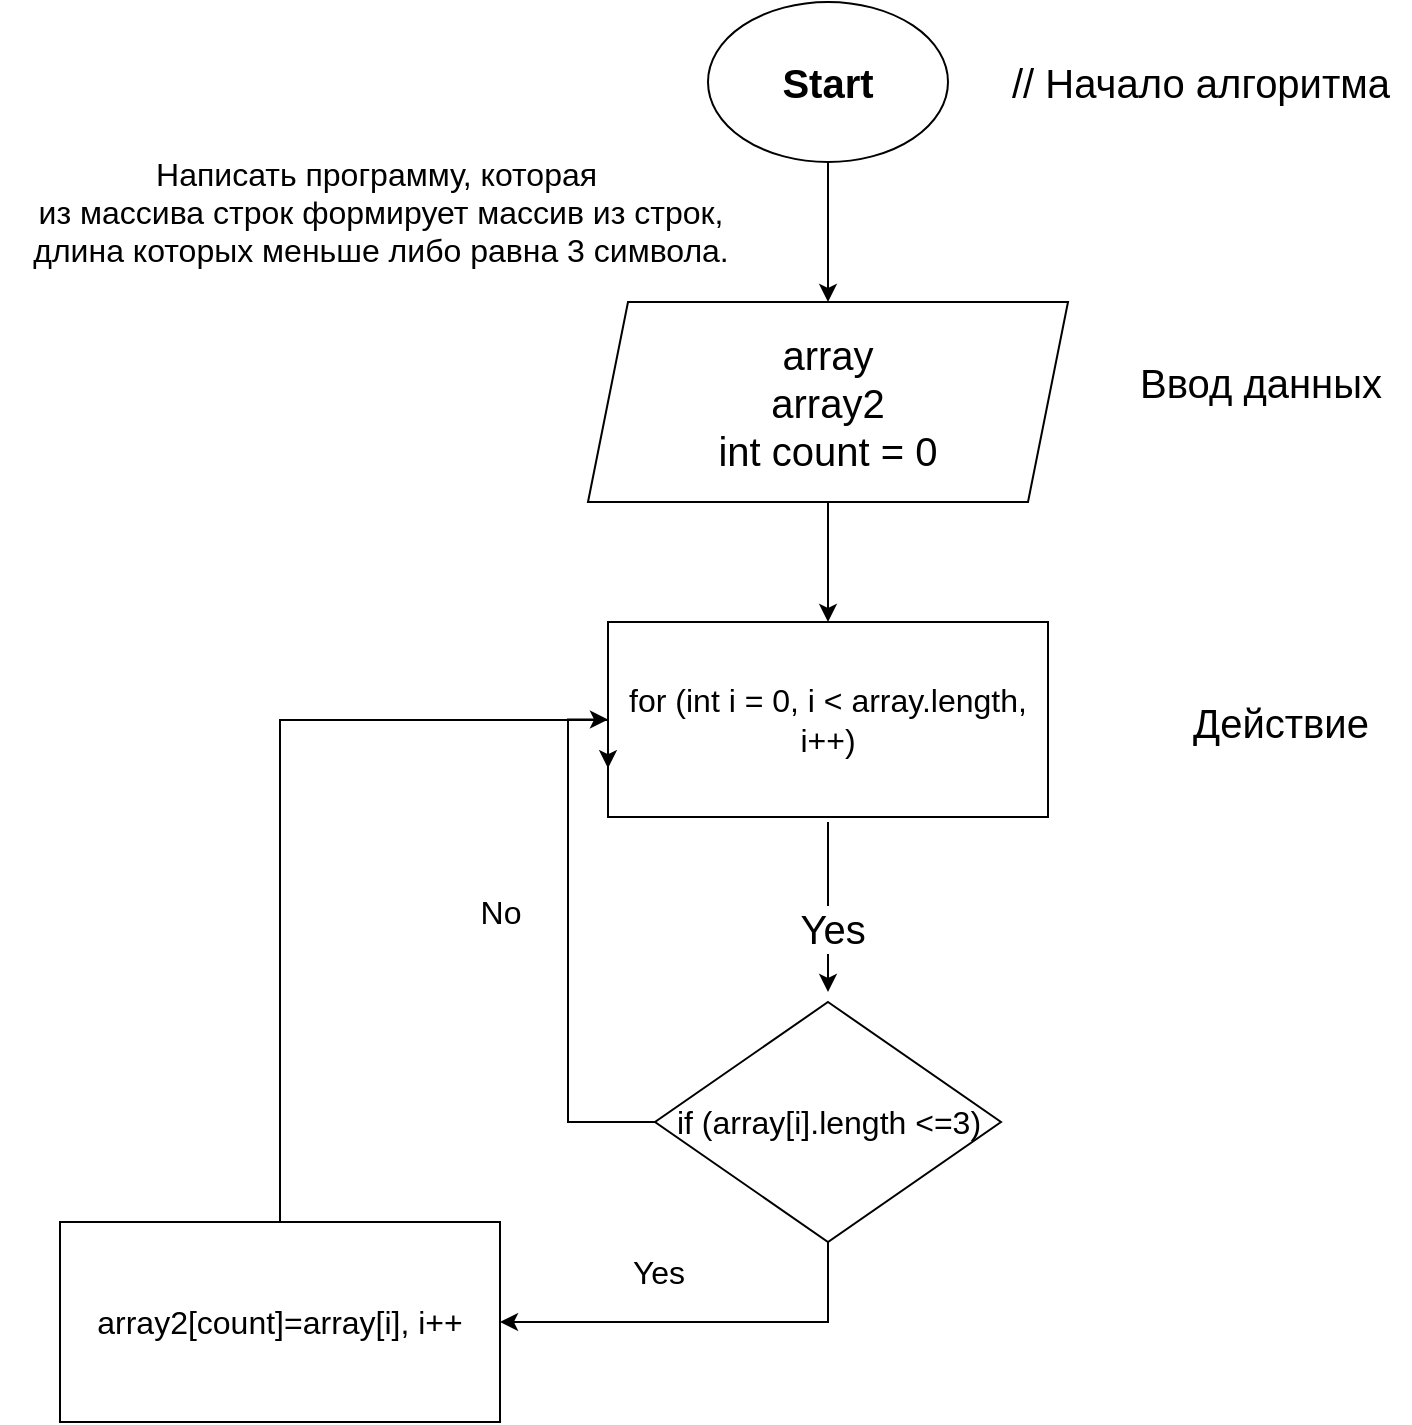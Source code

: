 <mxfile version="20.8.16" type="device"><diagram id="Dv1Wh_LcBZEUN8g8Qlw5" name="Page-1"><mxGraphModel dx="1036" dy="614" grid="1" gridSize="10" guides="1" tooltips="1" connect="1" arrows="1" fold="1" page="1" pageScale="1" pageWidth="827" pageHeight="1169" math="0" shadow="0"><root><mxCell id="0"/><mxCell id="1" parent="0"/><mxCell id="tKRWwGkfrYQoFNACGqhD-4" value="" style="edgeStyle=orthogonalEdgeStyle;rounded=0;orthogonalLoop=1;jettySize=auto;html=1;fontSize=20;" parent="1" source="tKRWwGkfrYQoFNACGqhD-1" target="tKRWwGkfrYQoFNACGqhD-3" edge="1"><mxGeometry relative="1" as="geometry"/></mxCell><mxCell id="tKRWwGkfrYQoFNACGqhD-1" value="&lt;b&gt;&lt;font style=&quot;font-size: 20px;&quot;&gt;Start&lt;/font&gt;&lt;/b&gt;" style="ellipse;whiteSpace=wrap;html=1;" parent="1" vertex="1"><mxGeometry x="354" width="120" height="80" as="geometry"/></mxCell><mxCell id="tKRWwGkfrYQoFNACGqhD-9" value="" style="edgeStyle=orthogonalEdgeStyle;rounded=0;orthogonalLoop=1;jettySize=auto;html=1;fontSize=20;entryX=0.5;entryY=0;entryDx=0;entryDy=0;" parent="1" source="tKRWwGkfrYQoFNACGqhD-3" target="bTFmFFnLSf8ka5t8anVc-4" edge="1"><mxGeometry relative="1" as="geometry"><mxPoint x="414" y="300" as="targetPoint"/></mxGeometry></mxCell><mxCell id="tKRWwGkfrYQoFNACGqhD-3" value="array&lt;br&gt;array2&lt;br&gt;int count = 0" style="shape=parallelogram;perimeter=parallelogramPerimeter;whiteSpace=wrap;html=1;fixedSize=1;fontSize=20;" parent="1" vertex="1"><mxGeometry x="294" y="150" width="240" height="100" as="geometry"/></mxCell><mxCell id="tKRWwGkfrYQoFNACGqhD-6" value="// Начало алгоритма" style="text;html=1;align=center;verticalAlign=middle;resizable=0;points=[];autosize=1;strokeColor=none;fillColor=none;fontSize=20;" parent="1" vertex="1"><mxGeometry x="495" y="20" width="210" height="40" as="geometry"/></mxCell><mxCell id="tKRWwGkfrYQoFNACGqhD-7" value="Ввод данных" style="text;html=1;align=center;verticalAlign=middle;resizable=0;points=[];autosize=1;strokeColor=none;fillColor=none;fontSize=20;" parent="1" vertex="1"><mxGeometry x="560" y="170" width="140" height="40" as="geometry"/></mxCell><mxCell id="tKRWwGkfrYQoFNACGqhD-12" value="" style="edgeStyle=orthogonalEdgeStyle;rounded=0;orthogonalLoop=1;jettySize=auto;html=1;fontSize=20;" parent="1" edge="1"><mxGeometry relative="1" as="geometry"><mxPoint x="414" y="410" as="sourcePoint"/><mxPoint x="414" y="495" as="targetPoint"/></mxGeometry></mxCell><mxCell id="tKRWwGkfrYQoFNACGqhD-13" value="Yes" style="edgeLabel;html=1;align=center;verticalAlign=middle;resizable=0;points=[];fontSize=20;" parent="tKRWwGkfrYQoFNACGqhD-12" vertex="1" connectable="0"><mxGeometry x="0.252" y="2" relative="1" as="geometry"><mxPoint as="offset"/></mxGeometry></mxCell><mxCell id="tKRWwGkfrYQoFNACGqhD-10" value="&lt;div style=&quot;font-size: 16px;&quot;&gt;&lt;font style=&quot;font-size: 16px;&quot;&gt;Написать программу, которая&amp;nbsp;&lt;/font&gt;&lt;/div&gt;&lt;div style=&quot;font-size: 16px;&quot;&gt;&lt;font style=&quot;font-size: 16px;&quot;&gt;из массива строк формирует массив из строк,&lt;/font&gt;&lt;/div&gt;&lt;div style=&quot;font-size: 16px;&quot;&gt;&lt;font style=&quot;font-size: 16px;&quot;&gt;&amp;nbsp;длина которых меньше либо равна 3 символа.&amp;nbsp;&lt;/font&gt;&lt;br&gt;&lt;/div&gt;" style="text;html=1;align=center;verticalAlign=middle;resizable=0;points=[];autosize=1;strokeColor=none;fillColor=none;fontSize=20;" parent="1" vertex="1"><mxGeometry y="70" width="380" height="70" as="geometry"/></mxCell><mxCell id="tKRWwGkfrYQoFNACGqhD-14" value="Действие" style="text;html=1;align=center;verticalAlign=middle;resizable=0;points=[];autosize=1;strokeColor=none;fillColor=none;fontSize=20;" parent="1" vertex="1"><mxGeometry x="585" y="340" width="110" height="40" as="geometry"/></mxCell><mxCell id="bTFmFFnLSf8ka5t8anVc-5" style="edgeStyle=orthogonalEdgeStyle;rounded=0;orthogonalLoop=1;jettySize=auto;html=1;fontSize=16;entryX=0;entryY=0.5;entryDx=0;entryDy=0;" edge="1" parent="1" source="bTFmFFnLSf8ka5t8anVc-1" target="bTFmFFnLSf8ka5t8anVc-4"><mxGeometry relative="1" as="geometry"><mxPoint x="200" y="350" as="targetPoint"/><Array as="points"><mxPoint x="284" y="560"/><mxPoint x="284" y="359"/></Array></mxGeometry></mxCell><mxCell id="bTFmFFnLSf8ka5t8anVc-13" style="edgeStyle=orthogonalEdgeStyle;rounded=0;orthogonalLoop=1;jettySize=auto;html=1;exitX=0.5;exitY=1;exitDx=0;exitDy=0;entryX=1;entryY=0.5;entryDx=0;entryDy=0;fontSize=16;" edge="1" parent="1" source="bTFmFFnLSf8ka5t8anVc-1" target="bTFmFFnLSf8ka5t8anVc-12"><mxGeometry relative="1" as="geometry"/></mxCell><mxCell id="bTFmFFnLSf8ka5t8anVc-1" value="if (array[i].length &amp;lt;=3)" style="rhombus;whiteSpace=wrap;html=1;fontSize=16;" vertex="1" parent="1"><mxGeometry x="327.5" y="500" width="173" height="120" as="geometry"/></mxCell><mxCell id="bTFmFFnLSf8ka5t8anVc-4" value="for (int i = 0, i &amp;lt; array.length,&lt;br&gt;i++)" style="rounded=0;whiteSpace=wrap;html=1;fontSize=16;" vertex="1" parent="1"><mxGeometry x="304" y="310" width="220" height="97.5" as="geometry"/></mxCell><mxCell id="bTFmFFnLSf8ka5t8anVc-11" value="No" style="text;html=1;align=center;verticalAlign=middle;resizable=0;points=[];autosize=1;strokeColor=none;fillColor=none;fontSize=16;" vertex="1" parent="1"><mxGeometry x="230" y="440" width="40" height="30" as="geometry"/></mxCell><mxCell id="bTFmFFnLSf8ka5t8anVc-15" style="edgeStyle=orthogonalEdgeStyle;rounded=0;orthogonalLoop=1;jettySize=auto;html=1;entryX=0;entryY=0.75;entryDx=0;entryDy=0;fontSize=16;" edge="1" parent="1" source="bTFmFFnLSf8ka5t8anVc-12" target="bTFmFFnLSf8ka5t8anVc-4"><mxGeometry relative="1" as="geometry"><Array as="points"><mxPoint x="140" y="359"/><mxPoint x="304" y="359"/></Array></mxGeometry></mxCell><mxCell id="bTFmFFnLSf8ka5t8anVc-12" value="array2[count]=array[i], i++" style="rounded=0;whiteSpace=wrap;html=1;fontSize=16;" vertex="1" parent="1"><mxGeometry x="30" y="610" width="220" height="100" as="geometry"/></mxCell><mxCell id="bTFmFFnLSf8ka5t8anVc-14" value="Yes" style="text;html=1;align=center;verticalAlign=middle;resizable=0;points=[];autosize=1;strokeColor=none;fillColor=none;fontSize=16;" vertex="1" parent="1"><mxGeometry x="304" y="620" width="50" height="30" as="geometry"/></mxCell></root></mxGraphModel></diagram></mxfile>